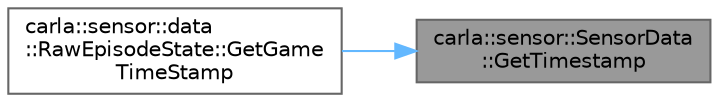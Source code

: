 digraph "carla::sensor::SensorData::GetTimestamp"
{
 // INTERACTIVE_SVG=YES
 // LATEX_PDF_SIZE
  bgcolor="transparent";
  edge [fontname=Helvetica,fontsize=10,labelfontname=Helvetica,labelfontsize=10];
  node [fontname=Helvetica,fontsize=10,shape=box,height=0.2,width=0.4];
  rankdir="RL";
  Node1 [id="Node000001",label="carla::sensor::SensorData\l::GetTimestamp",height=0.2,width=0.4,color="gray40", fillcolor="grey60", style="filled", fontcolor="black",tooltip="Simulation-time when the data was generated."];
  Node1 -> Node2 [id="edge1_Node000001_Node000002",dir="back",color="steelblue1",style="solid",tooltip=" "];
  Node2 [id="Node000002",label="carla::sensor::data\l::RawEpisodeState::GetGame\lTimeStamp",height=0.2,width=0.4,color="grey40", fillcolor="white", style="filled",URL="$d4/d68/classcarla_1_1sensor_1_1data_1_1RawEpisodeState.html#a216b74971c5f4f9423fbcb236b83522c",tooltip="Simulation time-stamp, simulated seconds elapsed since the beginning of the current episode."];
}

